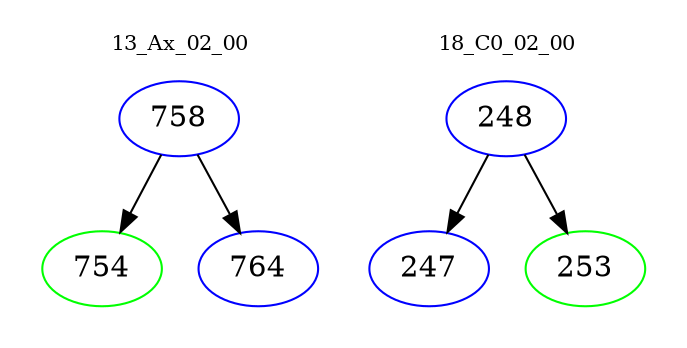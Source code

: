 digraph{
subgraph cluster_0 {
color = white
label = "13_Ax_02_00";
fontsize=10;
T0_758 [label="758", color="blue"]
T0_758 -> T0_754 [color="black"]
T0_754 [label="754", color="green"]
T0_758 -> T0_764 [color="black"]
T0_764 [label="764", color="blue"]
}
subgraph cluster_1 {
color = white
label = "18_C0_02_00";
fontsize=10;
T1_248 [label="248", color="blue"]
T1_248 -> T1_247 [color="black"]
T1_247 [label="247", color="blue"]
T1_248 -> T1_253 [color="black"]
T1_253 [label="253", color="green"]
}
}
